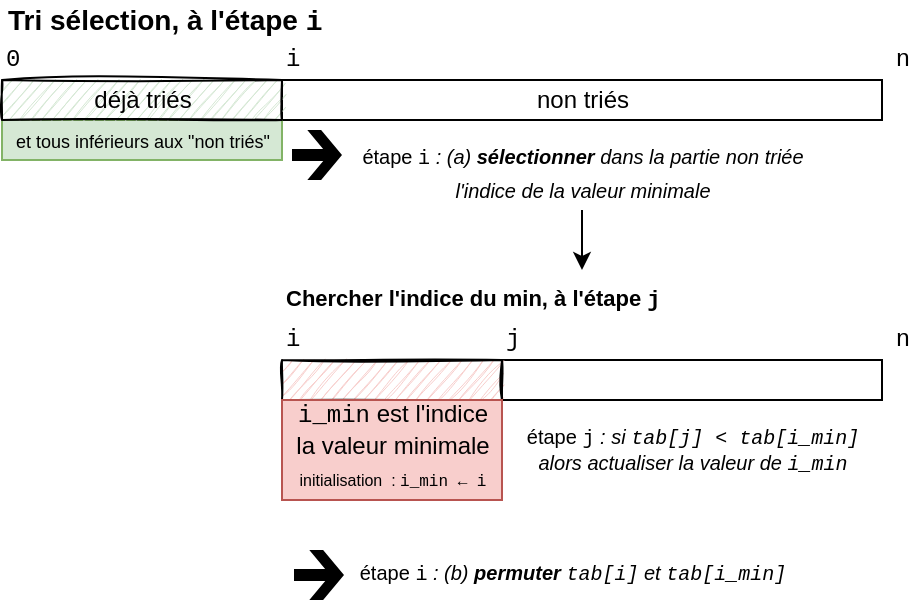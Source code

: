 <mxfile scale="4" border="0">
    <diagram id="_XF6_Xsw8ZZClXzvhntR" name="Page-1">
        <mxGraphModel dx="680" dy="332" grid="1" gridSize="10" guides="1" tooltips="1" connect="1" arrows="1" fold="1" page="1" pageScale="1" pageWidth="583" pageHeight="827" math="0" shadow="0">
            <root>
                <mxCell id="0"/>
                <mxCell id="1" parent="0"/>
                <mxCell id="3" value="" style="whiteSpace=wrap;html=1;rounded=0;fontFamily=Courier New;" parent="1" vertex="1">
                    <mxGeometry x="260" y="80" width="300" height="20" as="geometry"/>
                </mxCell>
                <mxCell id="4" value="0" style="text;html=1;align=left;verticalAlign=middle;resizable=0;points=[];autosize=1;strokeColor=none;fillColor=none;fontFamily=Courier New;" vertex="1" parent="1">
                    <mxGeometry x="120" y="60" width="20" height="20" as="geometry"/>
                </mxCell>
                <mxCell id="5" value="i" style="text;html=1;align=left;verticalAlign=middle;resizable=0;points=[];autosize=1;strokeColor=none;fillColor=none;fontFamily=Courier New;" vertex="1" parent="1">
                    <mxGeometry x="260" y="60" width="20" height="20" as="geometry"/>
                </mxCell>
                <mxCell id="6" value="n" style="text;html=1;align=center;verticalAlign=middle;resizable=0;points=[];autosize=1;strokeColor=none;fillColor=none;fontFamily=Courier New;" vertex="1" parent="1">
                    <mxGeometry x="560" y="60" width="20" height="20" as="geometry"/>
                </mxCell>
                <mxCell id="10" value="&lt;font face=&quot;Helvetica&quot;&gt;non triés&lt;/font&gt;" style="text;html=1;align=center;verticalAlign=middle;resizable=0;points=[];autosize=1;strokeColor=none;fillColor=none;fontFamily=Courier New;" vertex="1" parent="1">
                    <mxGeometry x="380" y="80" width="60" height="20" as="geometry"/>
                </mxCell>
                <mxCell id="12" value="i" style="text;html=1;align=left;verticalAlign=middle;resizable=0;points=[];autosize=1;strokeColor=none;fillColor=none;fontFamily=Courier New;" vertex="1" parent="1">
                    <mxGeometry x="260" y="200" width="20" height="20" as="geometry"/>
                </mxCell>
                <mxCell id="13" value="n" style="text;html=1;align=center;verticalAlign=middle;resizable=0;points=[];autosize=1;strokeColor=none;fillColor=none;fontFamily=Courier New;" vertex="1" parent="1">
                    <mxGeometry x="560" y="200" width="20" height="20" as="geometry"/>
                </mxCell>
                <mxCell id="14" value="j" style="text;html=1;align=left;verticalAlign=middle;resizable=0;points=[];autosize=1;strokeColor=none;fillColor=none;fontFamily=Courier New;" vertex="1" parent="1">
                    <mxGeometry x="370" y="200" width="20" height="20" as="geometry"/>
                </mxCell>
                <mxCell id="15" value="" style="whiteSpace=wrap;html=1;rounded=0;fontFamily=Courier New;" vertex="1" parent="1">
                    <mxGeometry x="370" y="220" width="190" height="20" as="geometry"/>
                </mxCell>
                <mxCell id="11" value="" style="whiteSpace=wrap;html=1;rounded=0;fontFamily=Courier New;fillColor=#f8cecc;strokeColor=#000000;sketch=1;" vertex="1" parent="1">
                    <mxGeometry x="260" y="220" width="110" height="20" as="geometry"/>
                </mxCell>
                <mxCell id="18" value="" style="group;fillColor=#d5e8d4;strokeColor=#82b366;container=0;" vertex="1" connectable="0" parent="1">
                    <mxGeometry x="120" y="100" width="140" height="20" as="geometry"/>
                </mxCell>
                <mxCell id="2" value="" style="rounded=0;whiteSpace=wrap;html=1;fontFamily=Courier New;fillColor=#d5e8d4;strokeColor=#000000;sketch=1;shadow=0;glass=0;" parent="1" vertex="1">
                    <mxGeometry x="120" y="80" width="140" height="20" as="geometry"/>
                </mxCell>
                <mxCell id="19" value="&lt;font face=&quot;Helvetica&quot; style=&quot;font-size: 14px&quot;&gt;Tri sélection, à l'étape &lt;/font&gt;&lt;font style=&quot;font-size: 14px&quot;&gt;i&lt;/font&gt;" style="text;html=1;align=left;verticalAlign=middle;resizable=0;points=[];autosize=1;strokeColor=none;fillColor=none;fontSize=14;fontFamily=Courier New;fontStyle=1" vertex="1" parent="1">
                    <mxGeometry x="121" y="40" width="170" height="20" as="geometry"/>
                </mxCell>
                <mxCell id="23" style="edgeStyle=none;html=1;fontFamily=Helvetica;fontSize=10;" edge="1" parent="1" source="21">
                    <mxGeometry relative="1" as="geometry">
                        <mxPoint x="410" y="175" as="targetPoint"/>
                    </mxGeometry>
                </mxCell>
                <mxCell id="21" value="&lt;span style=&quot;font-size: 10px&quot;&gt;&lt;span style=&quot;font-style: normal&quot;&gt;étape &lt;font face=&quot;Courier New&quot;&gt;i&lt;/font&gt;&amp;nbsp;&lt;/span&gt;: (a) &lt;b&gt;sélectionner&lt;/b&gt; dans la partie non triée&lt;br&gt;l'indice de&amp;nbsp;la valeur minimale&lt;br&gt;&lt;/span&gt;" style="text;html=1;align=center;verticalAlign=middle;resizable=0;points=[];autosize=1;strokeColor=none;fillColor=none;fontSize=14;fontFamily=Helvetica;fontStyle=2" vertex="1" parent="1">
                    <mxGeometry x="290" y="105" width="240" height="40" as="geometry"/>
                </mxCell>
                <mxCell id="8" value="&lt;font face=&quot;Helvetica&quot; style=&quot;font-size: 9px&quot;&gt;et tous inférieurs aux &quot;non triés&quot;&lt;/font&gt;" style="text;html=1;align=center;verticalAlign=middle;resizable=0;points=[];autosize=1;strokeColor=none;fillColor=none;fontFamily=Helvetica;" vertex="1" parent="1">
                    <mxGeometry x="120" y="100" width="140" height="20" as="geometry"/>
                </mxCell>
                <mxCell id="24" value="&lt;font face=&quot;Helvetica&quot; style=&quot;font-size: 11px&quot;&gt;Chercher l'indice du min, à l'étape &lt;/font&gt;&lt;font style=&quot;font-size: 11px&quot;&gt;j&lt;/font&gt;" style="text;html=1;align=left;verticalAlign=middle;resizable=0;points=[];autosize=1;strokeColor=none;fillColor=none;fontSize=11;fontFamily=Courier New;fontStyle=1" vertex="1" parent="1">
                    <mxGeometry x="260" y="180" width="200" height="20" as="geometry"/>
                </mxCell>
                <mxCell id="25" value="&lt;span style=&quot;font-style: normal&quot;&gt;&lt;font face=&quot;Helvetica&quot; style=&quot;font-size: 10px&quot;&gt;étape &lt;/font&gt;&lt;font style=&quot;font-size: 10px&quot;&gt;j&lt;/font&gt;&lt;/span&gt;&lt;font face=&quot;Helvetica&quot; style=&quot;font-size: 10px&quot;&gt;&amp;nbsp;: si &lt;/font&gt;&lt;font style=&quot;font-size: 10px&quot;&gt;tab[j] &amp;lt;&amp;nbsp;tab[i_min]&lt;br style=&quot;font-size: 10px&quot;&gt;&lt;div style=&quot;font-size: 10px&quot;&gt;&lt;span style=&quot;font-size: 10px&quot;&gt;&lt;font face=&quot;Helvetica&quot;&gt;alors actualiser la valeur de &lt;/font&gt;i_min&lt;/span&gt;&lt;/div&gt;&lt;/font&gt;" style="text;html=1;align=center;verticalAlign=middle;resizable=0;points=[];autosize=1;strokeColor=none;fillColor=none;fontSize=10;fontFamily=Courier New;fontStyle=2" vertex="1" parent="1">
                    <mxGeometry x="375" y="250" width="180" height="30" as="geometry"/>
                </mxCell>
                <mxCell id="7" value="&lt;font face=&quot;Helvetica&quot;&gt;déjà triés&lt;/font&gt;" style="text;html=1;align=center;verticalAlign=middle;resizable=0;points=[];autosize=1;strokeColor=none;fillColor=none;fontFamily=Courier New;" vertex="1" parent="1">
                    <mxGeometry x="160" y="80" width="60" height="20" as="geometry"/>
                </mxCell>
                <mxCell id="31" value="" style="group;fillColor=#f8cecc;strokeColor=#b85450;" vertex="1" connectable="0" parent="1">
                    <mxGeometry x="260" y="240" width="110" height="50" as="geometry"/>
                </mxCell>
                <mxCell id="17" value="i_min&lt;font face=&quot;Helvetica&quot;&gt; est l'indice&lt;br&gt;la valeur minimale&lt;/font&gt;" style="text;html=1;align=center;verticalAlign=middle;resizable=0;points=[];autosize=1;fontFamily=Courier New;" vertex="1" parent="31">
                    <mxGeometry width="110" height="30" as="geometry"/>
                </mxCell>
                <mxCell id="30" value="&lt;font face=&quot;Helvetica&quot; style=&quot;font-size: 8px;&quot;&gt;initialisation&amp;nbsp;&amp;nbsp;:&amp;nbsp;&lt;/font&gt;&lt;span style=&quot;font-family: &amp;quot;courier new&amp;quot;; font-size: 8px;&quot;&gt;i_min ← i&lt;/span&gt;" style="text;html=1;align=center;verticalAlign=middle;resizable=0;points=[];autosize=1;fontSize=8;fontFamily=Courier New;" vertex="1" parent="31">
                    <mxGeometry y="30" width="110" height="20" as="geometry"/>
                </mxCell>
                <mxCell id="33" value="" style="shape=mxgraph.signs.travel.arrow_east;html=1;pointerEvents=1;fillColor=#000000;strokeColor=none;verticalLabelPosition=bottom;verticalAlign=top;align=center;sketch=0;rounded=0;shadow=0;glass=0;fontFamily=Courier New;fontSize=8;" vertex="1" parent="1">
                    <mxGeometry x="265" y="105" width="25" height="25" as="geometry"/>
                </mxCell>
                <mxCell id="35" value="&lt;span style=&quot;font-size: 10px&quot;&gt;&lt;span style=&quot;font-style: normal&quot;&gt;étape &lt;font face=&quot;Courier New&quot;&gt;i&lt;/font&gt;&amp;nbsp;&lt;/span&gt;: (b) &lt;b&gt;permuter&lt;/b&gt; &lt;font face=&quot;Courier New&quot;&gt;tab[i]&lt;/font&gt; et &lt;font face=&quot;Courier New&quot;&gt;tab[i_min]&lt;/font&gt;&lt;br&gt;&lt;/span&gt;" style="text;html=1;align=center;verticalAlign=middle;resizable=0;points=[];autosize=1;strokeColor=none;fillColor=none;fontSize=14;fontFamily=Helvetica;fontStyle=2" vertex="1" parent="1">
                    <mxGeometry x="290" y="315" width="230" height="20" as="geometry"/>
                </mxCell>
                <mxCell id="36" value="" style="shape=mxgraph.signs.travel.arrow_east;html=1;pointerEvents=1;fillColor=#000000;strokeColor=none;verticalLabelPosition=bottom;verticalAlign=top;align=center;sketch=0;rounded=0;shadow=0;glass=0;fontFamily=Courier New;fontSize=8;" vertex="1" parent="1">
                    <mxGeometry x="266" y="315" width="25" height="25" as="geometry"/>
                </mxCell>
            </root>
        </mxGraphModel>
    </diagram>
</mxfile>